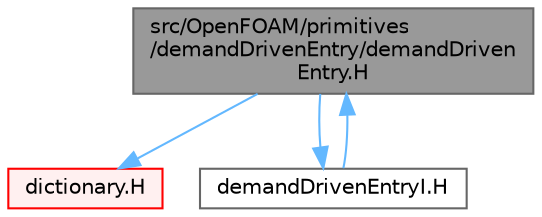 digraph "src/OpenFOAM/primitives/demandDrivenEntry/demandDrivenEntry.H"
{
 // LATEX_PDF_SIZE
  bgcolor="transparent";
  edge [fontname=Helvetica,fontsize=10,labelfontname=Helvetica,labelfontsize=10];
  node [fontname=Helvetica,fontsize=10,shape=box,height=0.2,width=0.4];
  Node1 [id="Node000001",label="src/OpenFOAM/primitives\l/demandDrivenEntry/demandDriven\lEntry.H",height=0.2,width=0.4,color="gray40", fillcolor="grey60", style="filled", fontcolor="black",tooltip=" "];
  Node1 -> Node2 [id="edge1_Node000001_Node000002",color="steelblue1",style="solid",tooltip=" "];
  Node2 [id="Node000002",label="dictionary.H",height=0.2,width=0.4,color="red", fillcolor="#FFF0F0", style="filled",URL="$dictionary_8H.html",tooltip=" "];
  Node1 -> Node133 [id="edge2_Node000001_Node000133",color="steelblue1",style="solid",tooltip=" "];
  Node133 [id="Node000133",label="demandDrivenEntryI.H",height=0.2,width=0.4,color="grey40", fillcolor="white", style="filled",URL="$demandDrivenEntryI_8H.html",tooltip=" "];
  Node133 -> Node1 [id="edge3_Node000133_Node000001",color="steelblue1",style="solid",tooltip=" "];
}

